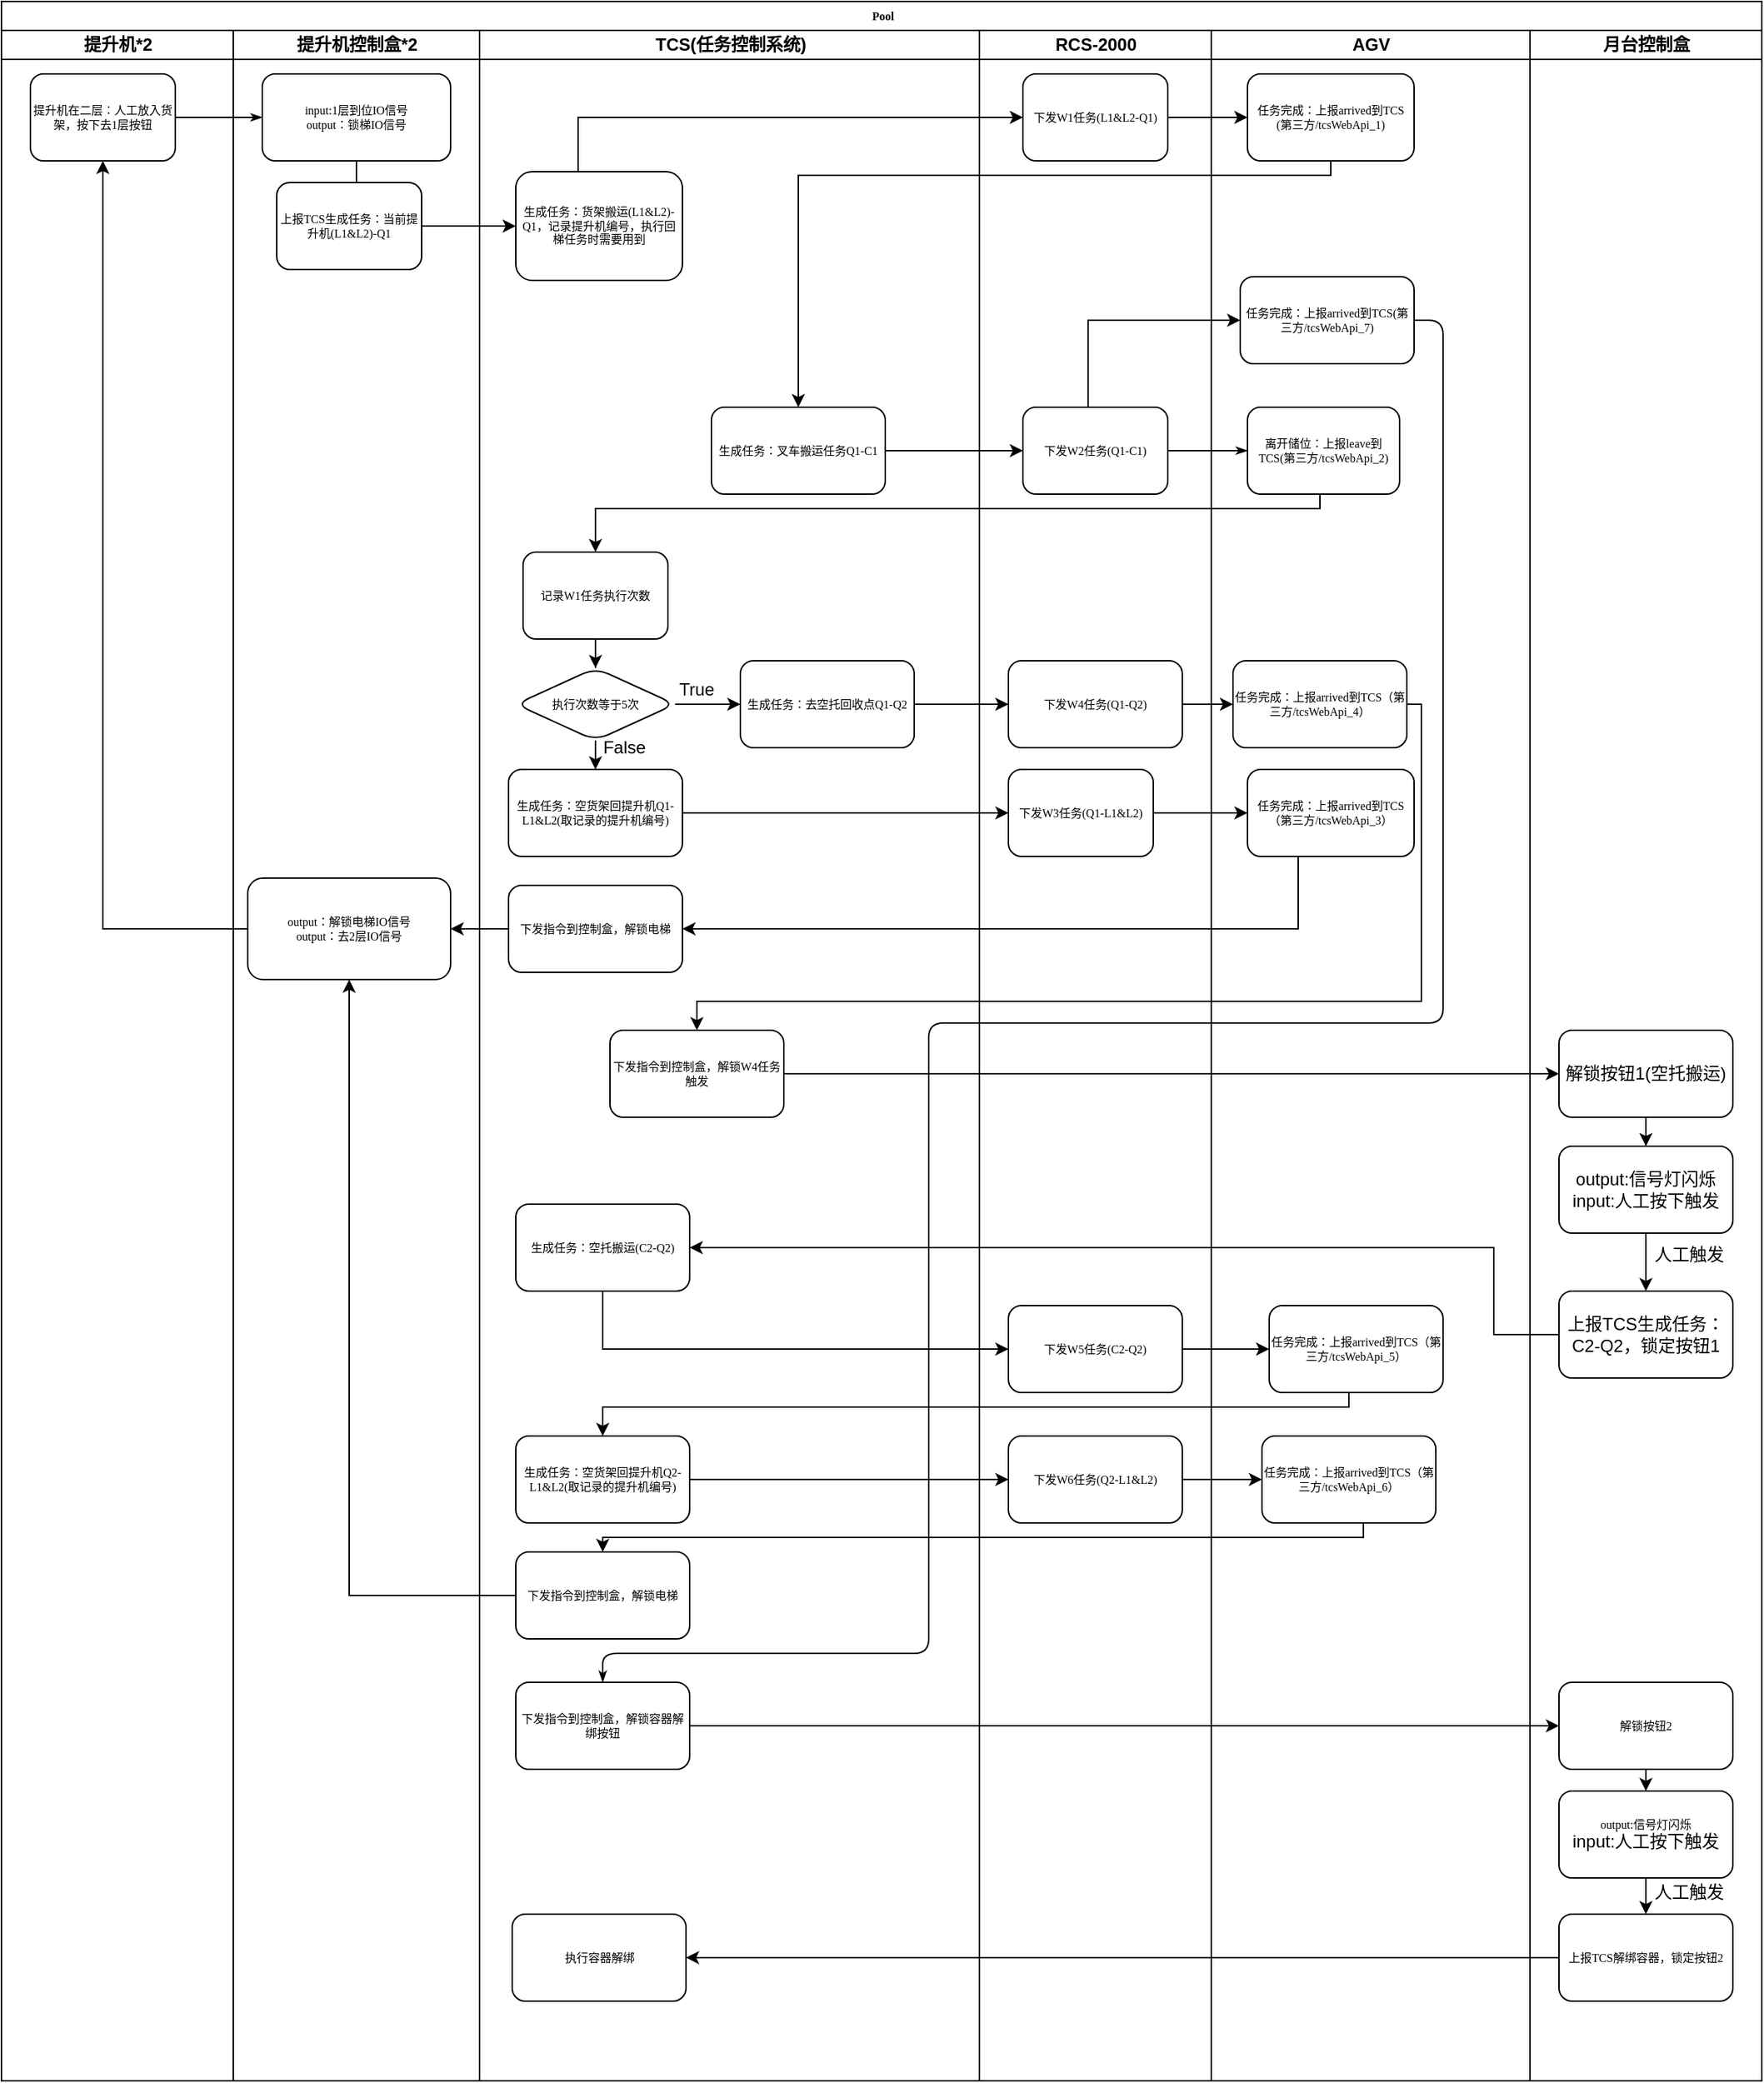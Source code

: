<mxfile version="21.7.4" type="github">
  <diagram name="Page-1" id="74e2e168-ea6b-b213-b513-2b3c1d86103e">
    <mxGraphModel dx="890" dy="381" grid="1" gridSize="10" guides="1" tooltips="1" connect="1" arrows="1" fold="1" page="1" pageScale="1" pageWidth="1100" pageHeight="850" background="none" math="0" shadow="0">
      <root>
        <mxCell id="0" />
        <mxCell id="1" parent="0" />
        <mxCell id="77e6c97f196da883-1" value="Pool" style="swimlane;html=1;childLayout=stackLayout;startSize=20;rounded=0;shadow=0;labelBackgroundColor=none;strokeWidth=1;fontFamily=Verdana;fontSize=8;align=center;" parent="1" vertex="1">
          <mxGeometry x="70" y="40" width="1215" height="1435" as="geometry" />
        </mxCell>
        <mxCell id="77e6c97f196da883-2" value="提升机*2" style="swimlane;html=1;startSize=20;" parent="77e6c97f196da883-1" vertex="1">
          <mxGeometry y="20" width="160" height="1415" as="geometry" />
        </mxCell>
        <mxCell id="77e6c97f196da883-8" value="提升机在二层：人工放入货架，按下去1层按钮" style="rounded=1;whiteSpace=wrap;html=1;shadow=0;labelBackgroundColor=none;strokeWidth=1;fontFamily=Verdana;fontSize=8;align=center;" parent="77e6c97f196da883-2" vertex="1">
          <mxGeometry x="20" y="30" width="100" height="60" as="geometry" />
        </mxCell>
        <mxCell id="77e6c97f196da883-26" style="edgeStyle=orthogonalEdgeStyle;rounded=1;html=1;labelBackgroundColor=none;startArrow=none;startFill=0;startSize=5;endArrow=classicThin;endFill=1;endSize=5;jettySize=auto;orthogonalLoop=1;strokeWidth=1;fontFamily=Verdana;fontSize=8" parent="77e6c97f196da883-1" source="77e6c97f196da883-8" target="77e6c97f196da883-11" edge="1">
          <mxGeometry relative="1" as="geometry" />
        </mxCell>
        <mxCell id="107ba76e4e335f99-1" style="edgeStyle=orthogonalEdgeStyle;rounded=1;html=1;labelBackgroundColor=none;startArrow=none;startFill=0;startSize=5;endArrow=classicThin;endFill=1;endSize=5;jettySize=auto;orthogonalLoop=1;strokeWidth=1;fontFamily=Verdana;fontSize=8" parent="77e6c97f196da883-1" source="77e6c97f196da883-17" target="77e6c97f196da883-18" edge="1">
          <mxGeometry relative="1" as="geometry" />
        </mxCell>
        <mxCell id="77e6c97f196da883-3" value="提升机控制盒*2" style="swimlane;html=1;startSize=20;" parent="77e6c97f196da883-1" vertex="1">
          <mxGeometry x="160" y="20" width="170" height="1415" as="geometry" />
        </mxCell>
        <mxCell id="sjh6YoRqS8CRLfCROH4P-2" value="" style="edgeStyle=orthogonalEdgeStyle;rounded=0;orthogonalLoop=1;jettySize=auto;html=1;" edge="1" parent="77e6c97f196da883-3" source="77e6c97f196da883-11" target="sjh6YoRqS8CRLfCROH4P-1">
          <mxGeometry relative="1" as="geometry" />
        </mxCell>
        <mxCell id="77e6c97f196da883-11" value="input:1层到位IO信号&lt;br&gt;output：锁梯IO信号" style="rounded=1;whiteSpace=wrap;html=1;shadow=0;labelBackgroundColor=none;strokeWidth=1;fontFamily=Verdana;fontSize=8;align=center;" parent="77e6c97f196da883-3" vertex="1">
          <mxGeometry x="20" y="30" width="130" height="60" as="geometry" />
        </mxCell>
        <mxCell id="sjh6YoRqS8CRLfCROH4P-1" value="上报TCS生成任务：当前提升机(L1&amp;amp;L2)-Q1" style="whiteSpace=wrap;html=1;fontSize=8;fontFamily=Verdana;rounded=1;shadow=0;labelBackgroundColor=none;strokeWidth=1;" vertex="1" parent="77e6c97f196da883-3">
          <mxGeometry x="30" y="105" width="100" height="60" as="geometry" />
        </mxCell>
        <mxCell id="sjh6YoRqS8CRLfCROH4P-34" value="output：解锁电梯IO信号&lt;br&gt;output：去2层IO信号" style="whiteSpace=wrap;html=1;fontSize=8;fontFamily=Verdana;rounded=1;shadow=0;labelBackgroundColor=none;strokeWidth=1;" vertex="1" parent="77e6c97f196da883-3">
          <mxGeometry x="10" y="585" width="140" height="70" as="geometry" />
        </mxCell>
        <mxCell id="77e6c97f196da883-4" value="TCS(任务控制系统)" style="swimlane;html=1;startSize=20;" parent="77e6c97f196da883-1" vertex="1">
          <mxGeometry x="330" y="20" width="345" height="1415" as="geometry" />
        </mxCell>
        <mxCell id="sjh6YoRqS8CRLfCROH4P-14" value="" style="edgeStyle=orthogonalEdgeStyle;rounded=0;orthogonalLoop=1;jettySize=auto;html=1;" edge="1" parent="77e6c97f196da883-4" source="sjh6YoRqS8CRLfCROH4P-10" target="sjh6YoRqS8CRLfCROH4P-13">
          <mxGeometry relative="1" as="geometry" />
        </mxCell>
        <mxCell id="sjh6YoRqS8CRLfCROH4P-10" value="记录W1任务执行次数" style="whiteSpace=wrap;html=1;fontSize=8;fontFamily=Verdana;rounded=1;shadow=0;labelBackgroundColor=none;strokeWidth=1;" vertex="1" parent="77e6c97f196da883-4">
          <mxGeometry x="30" y="360" width="100" height="60" as="geometry" />
        </mxCell>
        <mxCell id="sjh6YoRqS8CRLfCROH4P-16" value="" style="edgeStyle=orthogonalEdgeStyle;rounded=0;orthogonalLoop=1;jettySize=auto;html=1;" edge="1" parent="77e6c97f196da883-4" source="sjh6YoRqS8CRLfCROH4P-13" target="sjh6YoRqS8CRLfCROH4P-15">
          <mxGeometry relative="1" as="geometry" />
        </mxCell>
        <mxCell id="sjh6YoRqS8CRLfCROH4P-19" value="" style="edgeStyle=orthogonalEdgeStyle;rounded=0;orthogonalLoop=1;jettySize=auto;html=1;" edge="1" parent="77e6c97f196da883-4" source="sjh6YoRqS8CRLfCROH4P-13" target="sjh6YoRqS8CRLfCROH4P-18">
          <mxGeometry relative="1" as="geometry" />
        </mxCell>
        <mxCell id="sjh6YoRqS8CRLfCROH4P-13" value="执行次数等于5次" style="rhombus;whiteSpace=wrap;html=1;fontSize=8;fontFamily=Verdana;rounded=1;shadow=0;labelBackgroundColor=none;strokeWidth=1;" vertex="1" parent="77e6c97f196da883-4">
          <mxGeometry x="25" y="440" width="110" height="50" as="geometry" />
        </mxCell>
        <mxCell id="sjh6YoRqS8CRLfCROH4P-15" value="生成任务：空货架回提升机Q1-L1&amp;amp;L2(取记录的提升机编号)" style="whiteSpace=wrap;html=1;fontSize=8;fontFamily=Verdana;rounded=1;shadow=0;labelBackgroundColor=none;strokeWidth=1;" vertex="1" parent="77e6c97f196da883-4">
          <mxGeometry x="20" y="510" width="120" height="60" as="geometry" />
        </mxCell>
        <mxCell id="sjh6YoRqS8CRLfCROH4P-17" value="False" style="text;html=1;strokeColor=none;fillColor=none;align=center;verticalAlign=middle;whiteSpace=wrap;rounded=0;" vertex="1" parent="77e6c97f196da883-4">
          <mxGeometry x="70" y="480" width="60" height="30" as="geometry" />
        </mxCell>
        <mxCell id="sjh6YoRqS8CRLfCROH4P-18" value="生成任务：去空托回收点Q1-Q2" style="whiteSpace=wrap;html=1;fontSize=8;fontFamily=Verdana;rounded=1;shadow=0;labelBackgroundColor=none;strokeWidth=1;" vertex="1" parent="77e6c97f196da883-4">
          <mxGeometry x="180" y="435" width="120" height="60" as="geometry" />
        </mxCell>
        <mxCell id="sjh6YoRqS8CRLfCROH4P-20" value="True" style="text;html=1;strokeColor=none;fillColor=none;align=center;verticalAlign=middle;whiteSpace=wrap;rounded=0;" vertex="1" parent="77e6c97f196da883-4">
          <mxGeometry x="120" y="440" width="60" height="30" as="geometry" />
        </mxCell>
        <mxCell id="sjh6YoRqS8CRLfCROH4P-21" value="生成任务：叉车搬运任务Q1-C1" style="whiteSpace=wrap;html=1;fontSize=8;fontFamily=Verdana;rounded=1;shadow=0;labelBackgroundColor=none;strokeWidth=1;" vertex="1" parent="77e6c97f196da883-4">
          <mxGeometry x="160" y="260" width="120" height="60" as="geometry" />
        </mxCell>
        <mxCell id="sjh6YoRqS8CRLfCROH4P-31" value="下发指令到控制盒，解锁电梯" style="whiteSpace=wrap;html=1;fontSize=8;fontFamily=Verdana;rounded=1;shadow=0;labelBackgroundColor=none;strokeWidth=1;" vertex="1" parent="77e6c97f196da883-4">
          <mxGeometry x="20" y="590" width="120" height="60" as="geometry" />
        </mxCell>
        <mxCell id="sjh6YoRqS8CRLfCROH4P-36" value="生成任务：货架搬运(L1&amp;amp;L2)-Q1，记录提升机编号，执行回梯任务时需要用到" style="whiteSpace=wrap;html=1;fontSize=8;fontFamily=Verdana;rounded=1;shadow=0;labelBackgroundColor=none;strokeWidth=1;" vertex="1" parent="77e6c97f196da883-4">
          <mxGeometry x="25" y="97.5" width="115" height="75" as="geometry" />
        </mxCell>
        <mxCell id="sjh6YoRqS8CRLfCROH4P-44" value="下发指令到控制盒，解锁W4任务触发" style="whiteSpace=wrap;html=1;fontSize=8;fontFamily=Verdana;rounded=1;shadow=0;labelBackgroundColor=none;strokeWidth=1;" vertex="1" parent="77e6c97f196da883-4">
          <mxGeometry x="90" y="690" width="120" height="60" as="geometry" />
        </mxCell>
        <mxCell id="sjh6YoRqS8CRLfCROH4P-57" value="生成任务：空托搬运(C2-Q2)" style="whiteSpace=wrap;html=1;fontSize=8;fontFamily=Verdana;rounded=1;shadow=0;labelBackgroundColor=none;strokeWidth=1;" vertex="1" parent="77e6c97f196da883-4">
          <mxGeometry x="25" y="810" width="120" height="60" as="geometry" />
        </mxCell>
        <mxCell id="sjh6YoRqS8CRLfCROH4P-63" value="生成任务：空货架回提升机Q2-L1&amp;amp;L2(取记录的提升机编号)" style="whiteSpace=wrap;html=1;fontSize=8;fontFamily=Verdana;rounded=1;shadow=0;labelBackgroundColor=none;strokeWidth=1;" vertex="1" parent="77e6c97f196da883-4">
          <mxGeometry x="25" y="970" width="120" height="60" as="geometry" />
        </mxCell>
        <mxCell id="sjh6YoRqS8CRLfCROH4P-70" value="下发指令到控制盒，解锁电梯" style="whiteSpace=wrap;html=1;fontSize=8;fontFamily=Verdana;rounded=1;shadow=0;labelBackgroundColor=none;strokeWidth=1;" vertex="1" parent="77e6c97f196da883-4">
          <mxGeometry x="25" y="1050" width="120" height="60" as="geometry" />
        </mxCell>
        <mxCell id="sjh6YoRqS8CRLfCROH4P-80" value="下发指令到控制盒，解锁容器解绑按钮" style="whiteSpace=wrap;html=1;fontSize=8;fontFamily=Verdana;rounded=1;shadow=0;labelBackgroundColor=none;strokeWidth=1;" vertex="1" parent="77e6c97f196da883-4">
          <mxGeometry x="25" y="1140" width="120" height="60" as="geometry" />
        </mxCell>
        <mxCell id="sjh6YoRqS8CRLfCROH4P-91" value="执行容器解绑" style="whiteSpace=wrap;html=1;fontSize=8;fontFamily=Verdana;rounded=1;shadow=0;labelBackgroundColor=none;strokeWidth=1;" vertex="1" parent="77e6c97f196da883-4">
          <mxGeometry x="22.5" y="1300" width="120" height="60" as="geometry" />
        </mxCell>
        <mxCell id="77e6c97f196da883-5" value="RCS-2000" style="swimlane;html=1;startSize=20;" parent="77e6c97f196da883-1" vertex="1">
          <mxGeometry x="675" y="20" width="160" height="1415" as="geometry" />
        </mxCell>
        <mxCell id="77e6c97f196da883-15" value="下发W1任务(L1&amp;amp;L2-Q1)" style="rounded=1;whiteSpace=wrap;html=1;shadow=0;labelBackgroundColor=none;strokeWidth=1;fontFamily=Verdana;fontSize=8;align=center;" parent="77e6c97f196da883-5" vertex="1">
          <mxGeometry x="30" y="30" width="100" height="60" as="geometry" />
        </mxCell>
        <mxCell id="77e6c97f196da883-17" value="下发W2任务(Q1-C1)" style="rounded=1;whiteSpace=wrap;html=1;shadow=0;labelBackgroundColor=none;strokeWidth=1;fontFamily=Verdana;fontSize=8;align=center;" parent="77e6c97f196da883-5" vertex="1">
          <mxGeometry x="30" y="260" width="100" height="60" as="geometry" />
        </mxCell>
        <mxCell id="77e6c97f196da883-19" value="下发W3任务(Q1-L1&amp;amp;L2)" style="rounded=1;whiteSpace=wrap;html=1;shadow=0;labelBackgroundColor=none;strokeWidth=1;fontFamily=Verdana;fontSize=8;align=center;" parent="77e6c97f196da883-5" vertex="1">
          <mxGeometry x="20" y="510" width="100" height="60" as="geometry" />
        </mxCell>
        <mxCell id="sjh6YoRqS8CRLfCROH4P-40" value="下发W4任务(Q1-Q2)" style="whiteSpace=wrap;html=1;fontSize=8;fontFamily=Verdana;rounded=1;shadow=0;labelBackgroundColor=none;strokeWidth=1;" vertex="1" parent="77e6c97f196da883-5">
          <mxGeometry x="20" y="435" width="120" height="60" as="geometry" />
        </mxCell>
        <mxCell id="sjh6YoRqS8CRLfCROH4P-59" value="下发W5任务(C2-Q2)" style="whiteSpace=wrap;html=1;fontSize=8;fontFamily=Verdana;rounded=1;shadow=0;labelBackgroundColor=none;strokeWidth=1;" vertex="1" parent="77e6c97f196da883-5">
          <mxGeometry x="20" y="880" width="120" height="60" as="geometry" />
        </mxCell>
        <mxCell id="sjh6YoRqS8CRLfCROH4P-66" value="下发W6任务(Q2-L1&amp;amp;L2)" style="whiteSpace=wrap;html=1;fontSize=8;fontFamily=Verdana;rounded=1;shadow=0;labelBackgroundColor=none;strokeWidth=1;" vertex="1" parent="77e6c97f196da883-5">
          <mxGeometry x="20" y="970" width="120" height="60" as="geometry" />
        </mxCell>
        <mxCell id="77e6c97f196da883-6" value="AGV" style="swimlane;html=1;startSize=20;" parent="77e6c97f196da883-1" vertex="1">
          <mxGeometry x="835" y="20" width="220" height="1415" as="geometry" />
        </mxCell>
        <mxCell id="77e6c97f196da883-18" value="离开储位：上报leave到TCS(第三方/tcsWebApi_2)" style="rounded=1;whiteSpace=wrap;html=1;shadow=0;labelBackgroundColor=none;strokeWidth=1;fontFamily=Verdana;fontSize=8;align=center;" parent="77e6c97f196da883-6" vertex="1">
          <mxGeometry x="25" y="260" width="105" height="60" as="geometry" />
        </mxCell>
        <mxCell id="77e6c97f196da883-21" value="任务完成：上报arrived到TCS（第三方/tcsWebApi_3）" style="rounded=1;whiteSpace=wrap;html=1;shadow=0;labelBackgroundColor=none;strokeWidth=1;fontFamily=Verdana;fontSize=8;align=center;" parent="77e6c97f196da883-6" vertex="1">
          <mxGeometry x="25" y="510" width="115" height="60" as="geometry" />
        </mxCell>
        <mxCell id="sjh6YoRqS8CRLfCROH4P-8" value="任务完成：上报arrived到TCS&lt;br&gt;(第三方/tcsWebApi_1)" style="whiteSpace=wrap;html=1;fontSize=8;fontFamily=Verdana;rounded=1;shadow=0;labelBackgroundColor=none;strokeWidth=1;" vertex="1" parent="77e6c97f196da883-6">
          <mxGeometry x="25" y="30" width="115" height="60" as="geometry" />
        </mxCell>
        <mxCell id="sjh6YoRqS8CRLfCROH4P-42" value="任务完成：上报arrived到TCS（第三方/tcsWebApi_4）" style="whiteSpace=wrap;html=1;fontSize=8;fontFamily=Verdana;rounded=1;shadow=0;labelBackgroundColor=none;strokeWidth=1;" vertex="1" parent="77e6c97f196da883-6">
          <mxGeometry x="15" y="435" width="120" height="60" as="geometry" />
        </mxCell>
        <mxCell id="sjh6YoRqS8CRLfCROH4P-61" value="任务完成：上报arrived到TCS（第三方/tcsWebApi_5）" style="whiteSpace=wrap;html=1;fontSize=8;fontFamily=Verdana;rounded=1;shadow=0;labelBackgroundColor=none;strokeWidth=1;" vertex="1" parent="77e6c97f196da883-6">
          <mxGeometry x="40" y="880" width="120" height="60" as="geometry" />
        </mxCell>
        <mxCell id="sjh6YoRqS8CRLfCROH4P-68" value="任务完成：上报arrived到TCS（第三方/tcsWebApi_6）" style="whiteSpace=wrap;html=1;fontSize=8;fontFamily=Verdana;rounded=1;shadow=0;labelBackgroundColor=none;strokeWidth=1;" vertex="1" parent="77e6c97f196da883-6">
          <mxGeometry x="35" y="970" width="120" height="60" as="geometry" />
        </mxCell>
        <mxCell id="sjh6YoRqS8CRLfCROH4P-79" value="任务完成：上报arrived到TCS(第三方/tcsWebApi_7)" style="whiteSpace=wrap;html=1;fontSize=8;fontFamily=Verdana;rounded=1;shadow=0;labelBackgroundColor=none;strokeWidth=1;" vertex="1" parent="77e6c97f196da883-6">
          <mxGeometry x="20" y="170" width="120" height="60" as="geometry" />
        </mxCell>
        <mxCell id="77e6c97f196da883-7" value="月台控制盒" style="swimlane;html=1;startSize=20;" parent="77e6c97f196da883-1" vertex="1">
          <mxGeometry x="1055" y="20" width="160" height="1415" as="geometry" />
        </mxCell>
        <mxCell id="sjh6YoRqS8CRLfCROH4P-53" value="" style="edgeStyle=orthogonalEdgeStyle;rounded=0;orthogonalLoop=1;jettySize=auto;html=1;" edge="1" parent="77e6c97f196da883-7" source="sjh6YoRqS8CRLfCROH4P-47" target="sjh6YoRqS8CRLfCROH4P-52">
          <mxGeometry relative="1" as="geometry" />
        </mxCell>
        <mxCell id="sjh6YoRqS8CRLfCROH4P-47" value="解锁按钮1(空托搬运)" style="rounded=1;whiteSpace=wrap;html=1;" vertex="1" parent="77e6c97f196da883-7">
          <mxGeometry x="20" y="690" width="120" height="60" as="geometry" />
        </mxCell>
        <mxCell id="sjh6YoRqS8CRLfCROH4P-55" value="" style="edgeStyle=orthogonalEdgeStyle;rounded=0;orthogonalLoop=1;jettySize=auto;html=1;" edge="1" parent="77e6c97f196da883-7" source="sjh6YoRqS8CRLfCROH4P-52" target="sjh6YoRqS8CRLfCROH4P-54">
          <mxGeometry relative="1" as="geometry" />
        </mxCell>
        <mxCell id="sjh6YoRqS8CRLfCROH4P-52" value="output:信号灯闪烁&lt;br&gt;input:人工按下触发" style="whiteSpace=wrap;html=1;rounded=1;" vertex="1" parent="77e6c97f196da883-7">
          <mxGeometry x="20" y="770" width="120" height="60" as="geometry" />
        </mxCell>
        <mxCell id="sjh6YoRqS8CRLfCROH4P-54" value="上报TCS生成任务：C2-Q2，锁定按钮1" style="whiteSpace=wrap;html=1;rounded=1;" vertex="1" parent="77e6c97f196da883-7">
          <mxGeometry x="20" y="870" width="120" height="60" as="geometry" />
        </mxCell>
        <mxCell id="sjh6YoRqS8CRLfCROH4P-56" value="人工触发" style="text;html=1;strokeColor=none;fillColor=none;align=center;verticalAlign=middle;whiteSpace=wrap;rounded=0;" vertex="1" parent="77e6c97f196da883-7">
          <mxGeometry x="80" y="830" width="60" height="30" as="geometry" />
        </mxCell>
        <mxCell id="sjh6YoRqS8CRLfCROH4P-87" value="" style="edgeStyle=orthogonalEdgeStyle;rounded=0;orthogonalLoop=1;jettySize=auto;html=1;" edge="1" parent="77e6c97f196da883-7" source="sjh6YoRqS8CRLfCROH4P-84" target="sjh6YoRqS8CRLfCROH4P-86">
          <mxGeometry relative="1" as="geometry" />
        </mxCell>
        <mxCell id="sjh6YoRqS8CRLfCROH4P-84" value="解锁按钮2" style="whiteSpace=wrap;html=1;fontSize=8;fontFamily=Verdana;rounded=1;shadow=0;labelBackgroundColor=none;strokeWidth=1;" vertex="1" parent="77e6c97f196da883-7">
          <mxGeometry x="20" y="1140" width="120" height="60" as="geometry" />
        </mxCell>
        <mxCell id="sjh6YoRqS8CRLfCROH4P-89" value="" style="edgeStyle=orthogonalEdgeStyle;rounded=0;orthogonalLoop=1;jettySize=auto;html=1;" edge="1" parent="77e6c97f196da883-7" source="sjh6YoRqS8CRLfCROH4P-86" target="sjh6YoRqS8CRLfCROH4P-88">
          <mxGeometry relative="1" as="geometry" />
        </mxCell>
        <mxCell id="sjh6YoRqS8CRLfCROH4P-86" value="output:信号灯闪烁&lt;br style=&quot;border-color: var(--border-color); font-family: Helvetica; font-size: 12px;&quot;&gt;&lt;span style=&quot;font-family: Helvetica; font-size: 12px;&quot;&gt;input:人工按下触发&lt;/span&gt;" style="whiteSpace=wrap;html=1;fontSize=8;fontFamily=Verdana;rounded=1;shadow=0;labelBackgroundColor=none;strokeWidth=1;" vertex="1" parent="77e6c97f196da883-7">
          <mxGeometry x="20" y="1215" width="120" height="60" as="geometry" />
        </mxCell>
        <mxCell id="sjh6YoRqS8CRLfCROH4P-88" value="上报TCS解绑容器，锁定按钮2" style="whiteSpace=wrap;html=1;fontSize=8;fontFamily=Verdana;rounded=1;shadow=0;labelBackgroundColor=none;strokeWidth=1;" vertex="1" parent="77e6c97f196da883-7">
          <mxGeometry x="20" y="1300" width="120" height="60" as="geometry" />
        </mxCell>
        <mxCell id="sjh6YoRqS8CRLfCROH4P-90" value="人工触发" style="text;html=1;strokeColor=none;fillColor=none;align=center;verticalAlign=middle;whiteSpace=wrap;rounded=0;" vertex="1" parent="77e6c97f196da883-7">
          <mxGeometry x="80" y="1270" width="60" height="30" as="geometry" />
        </mxCell>
        <mxCell id="sjh6YoRqS8CRLfCROH4P-9" value="" style="edgeStyle=orthogonalEdgeStyle;rounded=0;orthogonalLoop=1;jettySize=auto;html=1;" edge="1" parent="77e6c97f196da883-1" source="77e6c97f196da883-15" target="sjh6YoRqS8CRLfCROH4P-8">
          <mxGeometry relative="1" as="geometry" />
        </mxCell>
        <mxCell id="sjh6YoRqS8CRLfCROH4P-12" value="" style="edgeStyle=orthogonalEdgeStyle;rounded=0;orthogonalLoop=1;jettySize=auto;html=1;exitX=0.5;exitY=1;exitDx=0;exitDy=0;entryX=0.5;entryY=0;entryDx=0;entryDy=0;" edge="1" parent="77e6c97f196da883-1" source="sjh6YoRqS8CRLfCROH4P-8" target="sjh6YoRqS8CRLfCROH4P-21">
          <mxGeometry relative="1" as="geometry">
            <mxPoint x="620" y="90" as="sourcePoint" />
            <mxPoint x="675" y="90" as="targetPoint" />
            <Array as="points">
              <mxPoint x="890" y="120" />
              <mxPoint x="540" y="120" />
            </Array>
          </mxGeometry>
        </mxCell>
        <mxCell id="sjh6YoRqS8CRLfCROH4P-23" value="" style="edgeStyle=orthogonalEdgeStyle;rounded=0;orthogonalLoop=1;jettySize=auto;html=1;entryX=0;entryY=0.5;entryDx=0;entryDy=0;" edge="1" parent="77e6c97f196da883-1" source="sjh6YoRqS8CRLfCROH4P-21" target="77e6c97f196da883-17">
          <mxGeometry relative="1" as="geometry">
            <mxPoint x="690.046" y="370.034" as="targetPoint" />
          </mxGeometry>
        </mxCell>
        <mxCell id="sjh6YoRqS8CRLfCROH4P-25" value="" style="edgeStyle=orthogonalEdgeStyle;rounded=0;orthogonalLoop=1;jettySize=auto;html=1;entryX=0.5;entryY=0;entryDx=0;entryDy=0;" edge="1" parent="77e6c97f196da883-1" source="77e6c97f196da883-18" target="sjh6YoRqS8CRLfCROH4P-10">
          <mxGeometry relative="1" as="geometry">
            <mxPoint x="885" y="420.0" as="targetPoint" />
            <Array as="points">
              <mxPoint x="910" y="350" />
              <mxPoint x="410" y="350" />
            </Array>
          </mxGeometry>
        </mxCell>
        <mxCell id="sjh6YoRqS8CRLfCROH4P-29" value="" style="edgeStyle=orthogonalEdgeStyle;rounded=0;orthogonalLoop=1;jettySize=auto;html=1;entryX=0;entryY=0.5;entryDx=0;entryDy=0;" edge="1" parent="77e6c97f196da883-1" source="sjh6YoRqS8CRLfCROH4P-15" target="77e6c97f196da883-19">
          <mxGeometry relative="1" as="geometry">
            <mxPoint x="540" y="560.0" as="targetPoint" />
          </mxGeometry>
        </mxCell>
        <mxCell id="sjh6YoRqS8CRLfCROH4P-30" value="" style="edgeStyle=orthogonalEdgeStyle;rounded=0;orthogonalLoop=1;jettySize=auto;html=1;" edge="1" parent="77e6c97f196da883-1" source="77e6c97f196da883-19" target="77e6c97f196da883-21">
          <mxGeometry relative="1" as="geometry" />
        </mxCell>
        <mxCell id="sjh6YoRqS8CRLfCROH4P-33" value="" style="edgeStyle=orthogonalEdgeStyle;rounded=0;orthogonalLoop=1;jettySize=auto;html=1;entryX=1;entryY=0.5;entryDx=0;entryDy=0;" edge="1" parent="77e6c97f196da883-1" source="77e6c97f196da883-21" target="sjh6YoRqS8CRLfCROH4P-31">
          <mxGeometry relative="1" as="geometry">
            <mxPoint x="895" y="630" as="targetPoint" />
            <Array as="points">
              <mxPoint x="895" y="640" />
            </Array>
          </mxGeometry>
        </mxCell>
        <mxCell id="sjh6YoRqS8CRLfCROH4P-35" value="" style="edgeStyle=orthogonalEdgeStyle;rounded=0;orthogonalLoop=1;jettySize=auto;html=1;" edge="1" parent="77e6c97f196da883-1" source="sjh6YoRqS8CRLfCROH4P-31" target="sjh6YoRqS8CRLfCROH4P-34">
          <mxGeometry relative="1" as="geometry" />
        </mxCell>
        <mxCell id="sjh6YoRqS8CRLfCROH4P-37" value="" style="edgeStyle=orthogonalEdgeStyle;rounded=0;orthogonalLoop=1;jettySize=auto;html=1;" edge="1" parent="77e6c97f196da883-1" source="sjh6YoRqS8CRLfCROH4P-1" target="sjh6YoRqS8CRLfCROH4P-36">
          <mxGeometry relative="1" as="geometry" />
        </mxCell>
        <mxCell id="sjh6YoRqS8CRLfCROH4P-39" value="" style="edgeStyle=orthogonalEdgeStyle;rounded=0;orthogonalLoop=1;jettySize=auto;html=1;entryX=0;entryY=0.5;entryDx=0;entryDy=0;" edge="1" parent="77e6c97f196da883-1" source="sjh6YoRqS8CRLfCROH4P-36" target="77e6c97f196da883-15">
          <mxGeometry relative="1" as="geometry">
            <mxPoint x="522.5" y="155" as="targetPoint" />
            <Array as="points">
              <mxPoint x="398" y="80" />
            </Array>
          </mxGeometry>
        </mxCell>
        <mxCell id="sjh6YoRqS8CRLfCROH4P-41" value="" style="edgeStyle=orthogonalEdgeStyle;rounded=0;orthogonalLoop=1;jettySize=auto;html=1;" edge="1" parent="77e6c97f196da883-1" source="sjh6YoRqS8CRLfCROH4P-18" target="sjh6YoRqS8CRLfCROH4P-40">
          <mxGeometry relative="1" as="geometry" />
        </mxCell>
        <mxCell id="sjh6YoRqS8CRLfCROH4P-43" value="" style="edgeStyle=orthogonalEdgeStyle;rounded=0;orthogonalLoop=1;jettySize=auto;html=1;" edge="1" parent="77e6c97f196da883-1" source="sjh6YoRqS8CRLfCROH4P-40" target="sjh6YoRqS8CRLfCROH4P-42">
          <mxGeometry relative="1" as="geometry" />
        </mxCell>
        <mxCell id="sjh6YoRqS8CRLfCROH4P-46" value="" style="edgeStyle=orthogonalEdgeStyle;rounded=0;orthogonalLoop=1;jettySize=auto;html=1;entryX=0.5;entryY=0;entryDx=0;entryDy=0;" edge="1" parent="77e6c97f196da883-1" source="sjh6YoRqS8CRLfCROH4P-42" target="sjh6YoRqS8CRLfCROH4P-44">
          <mxGeometry relative="1" as="geometry">
            <mxPoint x="350" y="690" as="targetPoint" />
            <Array as="points">
              <mxPoint x="980" y="485" />
              <mxPoint x="980" y="690" />
              <mxPoint x="480" y="690" />
            </Array>
          </mxGeometry>
        </mxCell>
        <mxCell id="sjh6YoRqS8CRLfCROH4P-51" value="" style="edgeStyle=orthogonalEdgeStyle;rounded=0;orthogonalLoop=1;jettySize=auto;html=1;entryX=0;entryY=0.5;entryDx=0;entryDy=0;" edge="1" parent="77e6c97f196da883-1" source="sjh6YoRqS8CRLfCROH4P-44" target="sjh6YoRqS8CRLfCROH4P-47">
          <mxGeometry relative="1" as="geometry">
            <mxPoint x="480" y="850" as="targetPoint" />
            <Array as="points">
              <mxPoint x="1070" y="740" />
            </Array>
          </mxGeometry>
        </mxCell>
        <mxCell id="sjh6YoRqS8CRLfCROH4P-58" value="" style="endArrow=classic;html=1;rounded=0;exitX=0;exitY=0.5;exitDx=0;exitDy=0;entryX=1;entryY=0.5;entryDx=0;entryDy=0;" edge="1" parent="77e6c97f196da883-1" source="sjh6YoRqS8CRLfCROH4P-54" target="sjh6YoRqS8CRLfCROH4P-57">
          <mxGeometry width="50" height="50" relative="1" as="geometry">
            <mxPoint x="1000" y="920" as="sourcePoint" />
            <mxPoint x="720" y="910" as="targetPoint" />
            <Array as="points">
              <mxPoint x="1030" y="920" />
              <mxPoint x="1030" y="860" />
              <mxPoint x="830" y="860" />
            </Array>
          </mxGeometry>
        </mxCell>
        <mxCell id="sjh6YoRqS8CRLfCROH4P-60" value="" style="edgeStyle=orthogonalEdgeStyle;rounded=0;orthogonalLoop=1;jettySize=auto;html=1;" edge="1" parent="77e6c97f196da883-1" source="sjh6YoRqS8CRLfCROH4P-57" target="sjh6YoRqS8CRLfCROH4P-59">
          <mxGeometry relative="1" as="geometry">
            <Array as="points">
              <mxPoint x="415" y="930" />
            </Array>
          </mxGeometry>
        </mxCell>
        <mxCell id="sjh6YoRqS8CRLfCROH4P-62" value="" style="edgeStyle=orthogonalEdgeStyle;rounded=0;orthogonalLoop=1;jettySize=auto;html=1;" edge="1" parent="77e6c97f196da883-1" source="sjh6YoRqS8CRLfCROH4P-59" target="sjh6YoRqS8CRLfCROH4P-61">
          <mxGeometry relative="1" as="geometry" />
        </mxCell>
        <mxCell id="sjh6YoRqS8CRLfCROH4P-65" value="" style="edgeStyle=orthogonalEdgeStyle;rounded=0;orthogonalLoop=1;jettySize=auto;html=1;entryX=0.5;entryY=0;entryDx=0;entryDy=0;" edge="1" parent="77e6c97f196da883-1" source="sjh6YoRqS8CRLfCROH4P-61" target="sjh6YoRqS8CRLfCROH4P-63">
          <mxGeometry relative="1" as="geometry">
            <mxPoint x="930" y="1040" as="targetPoint" />
            <Array as="points">
              <mxPoint x="930" y="970" />
              <mxPoint x="415" y="970" />
            </Array>
          </mxGeometry>
        </mxCell>
        <mxCell id="sjh6YoRqS8CRLfCROH4P-67" value="" style="edgeStyle=orthogonalEdgeStyle;rounded=0;orthogonalLoop=1;jettySize=auto;html=1;" edge="1" parent="77e6c97f196da883-1" source="sjh6YoRqS8CRLfCROH4P-63" target="sjh6YoRqS8CRLfCROH4P-66">
          <mxGeometry relative="1" as="geometry" />
        </mxCell>
        <mxCell id="sjh6YoRqS8CRLfCROH4P-69" value="" style="edgeStyle=orthogonalEdgeStyle;rounded=0;orthogonalLoop=1;jettySize=auto;html=1;" edge="1" parent="77e6c97f196da883-1" source="sjh6YoRqS8CRLfCROH4P-66" target="sjh6YoRqS8CRLfCROH4P-68">
          <mxGeometry relative="1" as="geometry" />
        </mxCell>
        <mxCell id="sjh6YoRqS8CRLfCROH4P-71" value="" style="edgeStyle=orthogonalEdgeStyle;rounded=0;orthogonalLoop=1;jettySize=auto;html=1;entryX=0.5;entryY=0;entryDx=0;entryDy=0;exitX=0.5;exitY=1;exitDx=0;exitDy=0;" edge="1" parent="77e6c97f196da883-1" source="sjh6YoRqS8CRLfCROH4P-68" target="sjh6YoRqS8CRLfCROH4P-70">
          <mxGeometry relative="1" as="geometry">
            <mxPoint x="940" y="970" as="sourcePoint" />
            <mxPoint x="425" y="1000" as="targetPoint" />
            <Array as="points">
              <mxPoint x="940" y="1050" />
              <mxPoint x="940" y="1060" />
              <mxPoint x="415" y="1060" />
            </Array>
          </mxGeometry>
        </mxCell>
        <mxCell id="sjh6YoRqS8CRLfCROH4P-73" value="" style="edgeStyle=orthogonalEdgeStyle;rounded=0;orthogonalLoop=1;jettySize=auto;html=1;entryX=0.5;entryY=1;entryDx=0;entryDy=0;" edge="1" parent="77e6c97f196da883-1" source="sjh6YoRqS8CRLfCROH4P-70" target="sjh6YoRqS8CRLfCROH4P-34">
          <mxGeometry relative="1" as="geometry">
            <mxPoint x="230" y="810" as="targetPoint" />
          </mxGeometry>
        </mxCell>
        <mxCell id="sjh6YoRqS8CRLfCROH4P-75" value="" style="edgeStyle=orthogonalEdgeStyle;rounded=0;orthogonalLoop=1;jettySize=auto;html=1;entryX=0.5;entryY=1;entryDx=0;entryDy=0;" edge="1" parent="77e6c97f196da883-1" source="sjh6YoRqS8CRLfCROH4P-34" target="77e6c97f196da883-8">
          <mxGeometry relative="1" as="geometry">
            <mxPoint x="70" y="250" as="targetPoint" />
          </mxGeometry>
        </mxCell>
        <mxCell id="sjh6YoRqS8CRLfCROH4P-78" value="" style="edgeStyle=orthogonalEdgeStyle;rounded=0;orthogonalLoop=1;jettySize=auto;html=1;entryX=0;entryY=0.5;entryDx=0;entryDy=0;" edge="1" parent="77e6c97f196da883-1" source="77e6c97f196da883-17" target="sjh6YoRqS8CRLfCROH4P-79">
          <mxGeometry relative="1" as="geometry">
            <mxPoint x="755" y="240" as="targetPoint" />
            <Array as="points">
              <mxPoint x="750" y="220" />
            </Array>
          </mxGeometry>
        </mxCell>
        <mxCell id="sjh6YoRqS8CRLfCROH4P-83" style="edgeStyle=orthogonalEdgeStyle;rounded=1;html=1;labelBackgroundColor=none;startArrow=none;startFill=0;startSize=5;endArrow=classicThin;endFill=1;endSize=5;jettySize=auto;orthogonalLoop=1;strokeWidth=1;fontFamily=Verdana;fontSize=8;exitX=1;exitY=0.5;exitDx=0;exitDy=0;entryX=0.5;entryY=0;entryDx=0;entryDy=0;" edge="1" parent="77e6c97f196da883-1" source="sjh6YoRqS8CRLfCROH4P-79" target="sjh6YoRqS8CRLfCROH4P-80">
          <mxGeometry relative="1" as="geometry">
            <mxPoint x="815" y="320" as="sourcePoint" />
            <mxPoint x="1010" y="1160" as="targetPoint" />
            <Array as="points">
              <mxPoint x="995" y="220" />
              <mxPoint x="995" y="705" />
              <mxPoint x="640" y="705" />
              <mxPoint x="640" y="1140" />
              <mxPoint x="415" y="1140" />
            </Array>
          </mxGeometry>
        </mxCell>
        <mxCell id="sjh6YoRqS8CRLfCROH4P-85" value="" style="edgeStyle=orthogonalEdgeStyle;rounded=0;orthogonalLoop=1;jettySize=auto;html=1;" edge="1" parent="77e6c97f196da883-1" source="sjh6YoRqS8CRLfCROH4P-80" target="sjh6YoRqS8CRLfCROH4P-84">
          <mxGeometry relative="1" as="geometry" />
        </mxCell>
        <mxCell id="sjh6YoRqS8CRLfCROH4P-92" value="" style="edgeStyle=orthogonalEdgeStyle;rounded=0;orthogonalLoop=1;jettySize=auto;html=1;exitX=0;exitY=0.5;exitDx=0;exitDy=0;entryX=1;entryY=0.5;entryDx=0;entryDy=0;" edge="1" parent="77e6c97f196da883-1" source="sjh6YoRqS8CRLfCROH4P-88" target="sjh6YoRqS8CRLfCROH4P-91">
          <mxGeometry relative="1" as="geometry">
            <mxPoint x="940" y="1220" as="sourcePoint" />
            <mxPoint x="600" y="1200" as="targetPoint" />
          </mxGeometry>
        </mxCell>
      </root>
    </mxGraphModel>
  </diagram>
</mxfile>
